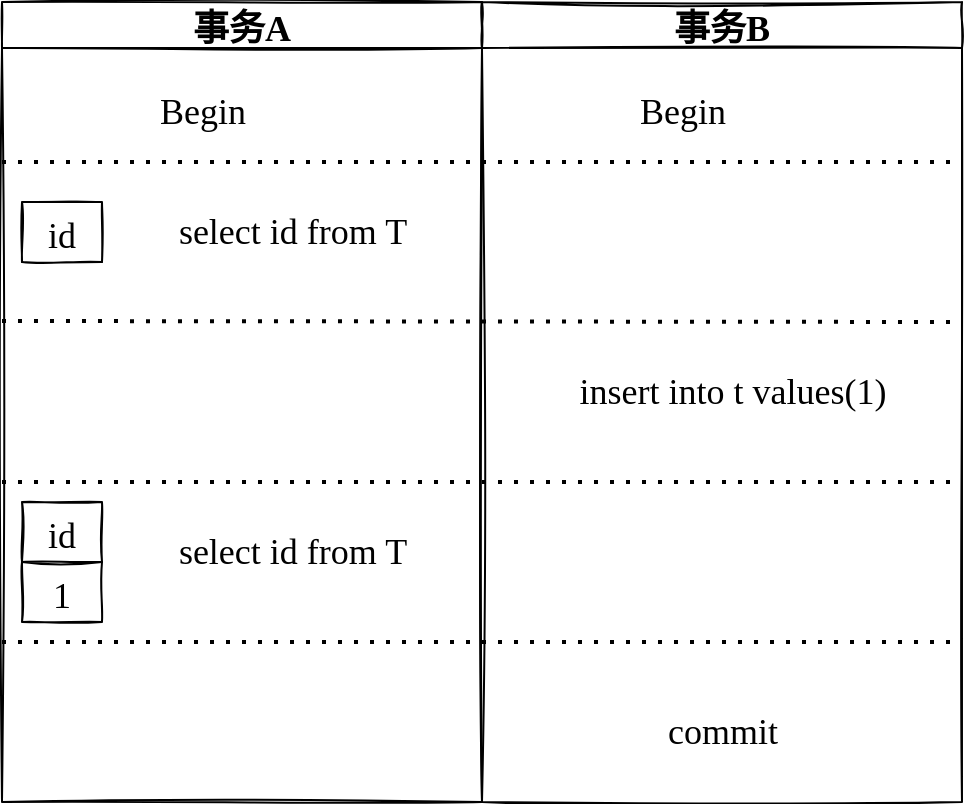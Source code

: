 <mxfile version="18.0.6" type="device"><diagram id="kIV8JOoOowV-YKySHZzh" name="第 1 页"><mxGraphModel dx="946" dy="610" grid="1" gridSize="10" guides="1" tooltips="1" connect="1" arrows="1" fold="1" page="1" pageScale="1" pageWidth="827" pageHeight="1169" math="0" shadow="0"><root><mxCell id="0"/><mxCell id="1" parent="0"/><mxCell id="vLVYpHf3xz9a6p8dSAsq-14" value="事务A" style="swimlane;sketch=1;fontFamily=Long Cang;fontSize=18;fontSource=https%3A%2F%2Ffonts.googleapis.com%2Fcss%3Ffamily%3DLong%2BCang;" vertex="1" parent="1"><mxGeometry x="80" y="40" width="240" height="400" as="geometry"/></mxCell><mxCell id="vLVYpHf3xz9a6p8dSAsq-17" value="Begin" style="text;html=1;align=center;verticalAlign=middle;resizable=0;points=[];autosize=1;strokeColor=none;fillColor=none;fontFamily=Long Cang;fontSize=18;fontSource=https%3A%2F%2Ffonts.googleapis.com%2Fcss%3Ffamily%3DLong%2BCang;" vertex="1" parent="vLVYpHf3xz9a6p8dSAsq-14"><mxGeometry x="75" y="40" width="50" height="30" as="geometry"/></mxCell><mxCell id="vLVYpHf3xz9a6p8dSAsq-19" value="" style="endArrow=none;dashed=1;html=1;dashPattern=1 3;strokeWidth=2;rounded=0;fontFamily=Long Cang;fontSize=18;fontSource=https%3A%2F%2Ffonts.googleapis.com%2Fcss%3Ffamily%3DLong%2BCang;" edge="1" parent="vLVYpHf3xz9a6p8dSAsq-14"><mxGeometry width="50" height="50" relative="1" as="geometry"><mxPoint y="159.5" as="sourcePoint"/><mxPoint x="480" y="160" as="targetPoint"/></mxGeometry></mxCell><mxCell id="vLVYpHf3xz9a6p8dSAsq-20" value="select id from T" style="text;html=1;align=center;verticalAlign=middle;resizable=0;points=[];autosize=1;strokeColor=none;fillColor=none;fontFamily=Long Cang;fontSize=18;fontSource=https%3A%2F%2Ffonts.googleapis.com%2Fcss%3Ffamily%3DLong%2BCang;" vertex="1" parent="vLVYpHf3xz9a6p8dSAsq-14"><mxGeometry x="80" y="100" width="130" height="30" as="geometry"/></mxCell><mxCell id="vLVYpHf3xz9a6p8dSAsq-25" value="id" style="swimlane;fontStyle=0;childLayout=stackLayout;horizontal=1;startSize=30;horizontalStack=0;resizeParent=1;resizeParentMax=0;resizeLast=0;collapsible=1;marginBottom=0;sketch=1;fontFamily=Long Cang;fontSize=18;fontSource=https%3A%2F%2Ffonts.googleapis.com%2Fcss%3Ffamily%3DLong%2BCang;" vertex="1" parent="vLVYpHf3xz9a6p8dSAsq-14"><mxGeometry x="10" y="100" width="40" height="30" as="geometry"/></mxCell><mxCell id="vLVYpHf3xz9a6p8dSAsq-32" value="select id from T" style="text;html=1;align=center;verticalAlign=middle;resizable=0;points=[];autosize=1;strokeColor=none;fillColor=none;fontFamily=Long Cang;fontSize=18;fontSource=https%3A%2F%2Ffonts.googleapis.com%2Fcss%3Ffamily%3DLong%2BCang;" vertex="1" parent="vLVYpHf3xz9a6p8dSAsq-14"><mxGeometry x="80" y="260" width="130" height="30" as="geometry"/></mxCell><mxCell id="vLVYpHf3xz9a6p8dSAsq-35" value="id" style="swimlane;fontStyle=0;childLayout=stackLayout;horizontal=1;startSize=30;horizontalStack=0;resizeParent=1;resizeParentMax=0;resizeLast=0;collapsible=1;marginBottom=0;sketch=1;fontFamily=Long Cang;fontSize=18;fontSource=https%3A%2F%2Ffonts.googleapis.com%2Fcss%3Ffamily%3DLong%2BCang;" vertex="1" parent="vLVYpHf3xz9a6p8dSAsq-14"><mxGeometry x="10" y="250" width="40" height="60" as="geometry"/></mxCell><mxCell id="vLVYpHf3xz9a6p8dSAsq-36" value="1" style="text;strokeColor=none;fillColor=none;align=center;verticalAlign=middle;spacingLeft=4;spacingRight=4;overflow=hidden;points=[[0,0.5],[1,0.5]];portConstraint=eastwest;rotatable=0;sketch=1;fontFamily=Long Cang;fontSize=18;fontSource=https%3A%2F%2Ffonts.googleapis.com%2Fcss%3Ffamily%3DLong%2BCang;" vertex="1" parent="vLVYpHf3xz9a6p8dSAsq-35"><mxGeometry y="30" width="40" height="30" as="geometry"/></mxCell><mxCell id="vLVYpHf3xz9a6p8dSAsq-15" value="事务B" style="swimlane;sketch=1;fontFamily=Long Cang;fontSize=18;fontSource=https%3A%2F%2Ffonts.googleapis.com%2Fcss%3Ffamily%3DLong%2BCang;" vertex="1" parent="1"><mxGeometry x="320" y="40" width="240" height="400" as="geometry"/></mxCell><mxCell id="vLVYpHf3xz9a6p8dSAsq-18" value="Begin" style="text;html=1;align=center;verticalAlign=middle;resizable=0;points=[];autosize=1;strokeColor=none;fillColor=none;fontFamily=Long Cang;fontSize=18;fontSource=https%3A%2F%2Ffonts.googleapis.com%2Fcss%3Ffamily%3DLong%2BCang;" vertex="1" parent="vLVYpHf3xz9a6p8dSAsq-15"><mxGeometry x="75" y="40" width="50" height="30" as="geometry"/></mxCell><mxCell id="vLVYpHf3xz9a6p8dSAsq-31" value="insert into t values(1)" style="text;html=1;align=center;verticalAlign=middle;resizable=0;points=[];autosize=1;strokeColor=none;fillColor=none;fontFamily=Long Cang;fontSize=18;fontSource=https%3A%2F%2Ffonts.googleapis.com%2Fcss%3Ffamily%3DLong%2BCang;" vertex="1" parent="vLVYpHf3xz9a6p8dSAsq-15"><mxGeometry x="45" y="180" width="160" height="30" as="geometry"/></mxCell><mxCell id="vLVYpHf3xz9a6p8dSAsq-39" value="" style="endArrow=none;dashed=1;html=1;dashPattern=1 3;strokeWidth=2;rounded=0;fontFamily=Long Cang;fontSize=18;fontSource=https%3A%2F%2Ffonts.googleapis.com%2Fcss%3Ffamily%3DLong%2BCang;" edge="1" parent="vLVYpHf3xz9a6p8dSAsq-15"><mxGeometry width="50" height="50" relative="1" as="geometry"><mxPoint x="-240" y="320" as="sourcePoint"/><mxPoint x="240" y="320" as="targetPoint"/></mxGeometry></mxCell><mxCell id="vLVYpHf3xz9a6p8dSAsq-40" value="commit" style="text;html=1;align=center;verticalAlign=middle;resizable=0;points=[];autosize=1;strokeColor=none;fillColor=none;fontFamily=Long Cang;fontSize=18;fontSource=https%3A%2F%2Ffonts.googleapis.com%2Fcss%3Ffamily%3DLong%2BCang;" vertex="1" parent="vLVYpHf3xz9a6p8dSAsq-15"><mxGeometry x="90" y="350" width="60" height="30" as="geometry"/></mxCell><mxCell id="vLVYpHf3xz9a6p8dSAsq-16" value="" style="endArrow=none;dashed=1;html=1;dashPattern=1 3;strokeWidth=2;rounded=0;fontFamily=Long Cang;fontSize=18;fontSource=https%3A%2F%2Ffonts.googleapis.com%2Fcss%3Ffamily%3DLong%2BCang;" edge="1" parent="1"><mxGeometry width="50" height="50" relative="1" as="geometry"><mxPoint x="80" y="120" as="sourcePoint"/><mxPoint x="560" y="120" as="targetPoint"/></mxGeometry></mxCell><mxCell id="vLVYpHf3xz9a6p8dSAsq-30" value="" style="endArrow=none;dashed=1;html=1;dashPattern=1 3;strokeWidth=2;rounded=0;fontFamily=Long Cang;fontSize=18;fontSource=https%3A%2F%2Ffonts.googleapis.com%2Fcss%3Ffamily%3DLong%2BCang;" edge="1" parent="1"><mxGeometry width="50" height="50" relative="1" as="geometry"><mxPoint x="80" y="280" as="sourcePoint"/><mxPoint x="560" y="280" as="targetPoint"/></mxGeometry></mxCell></root></mxGraphModel></diagram></mxfile>